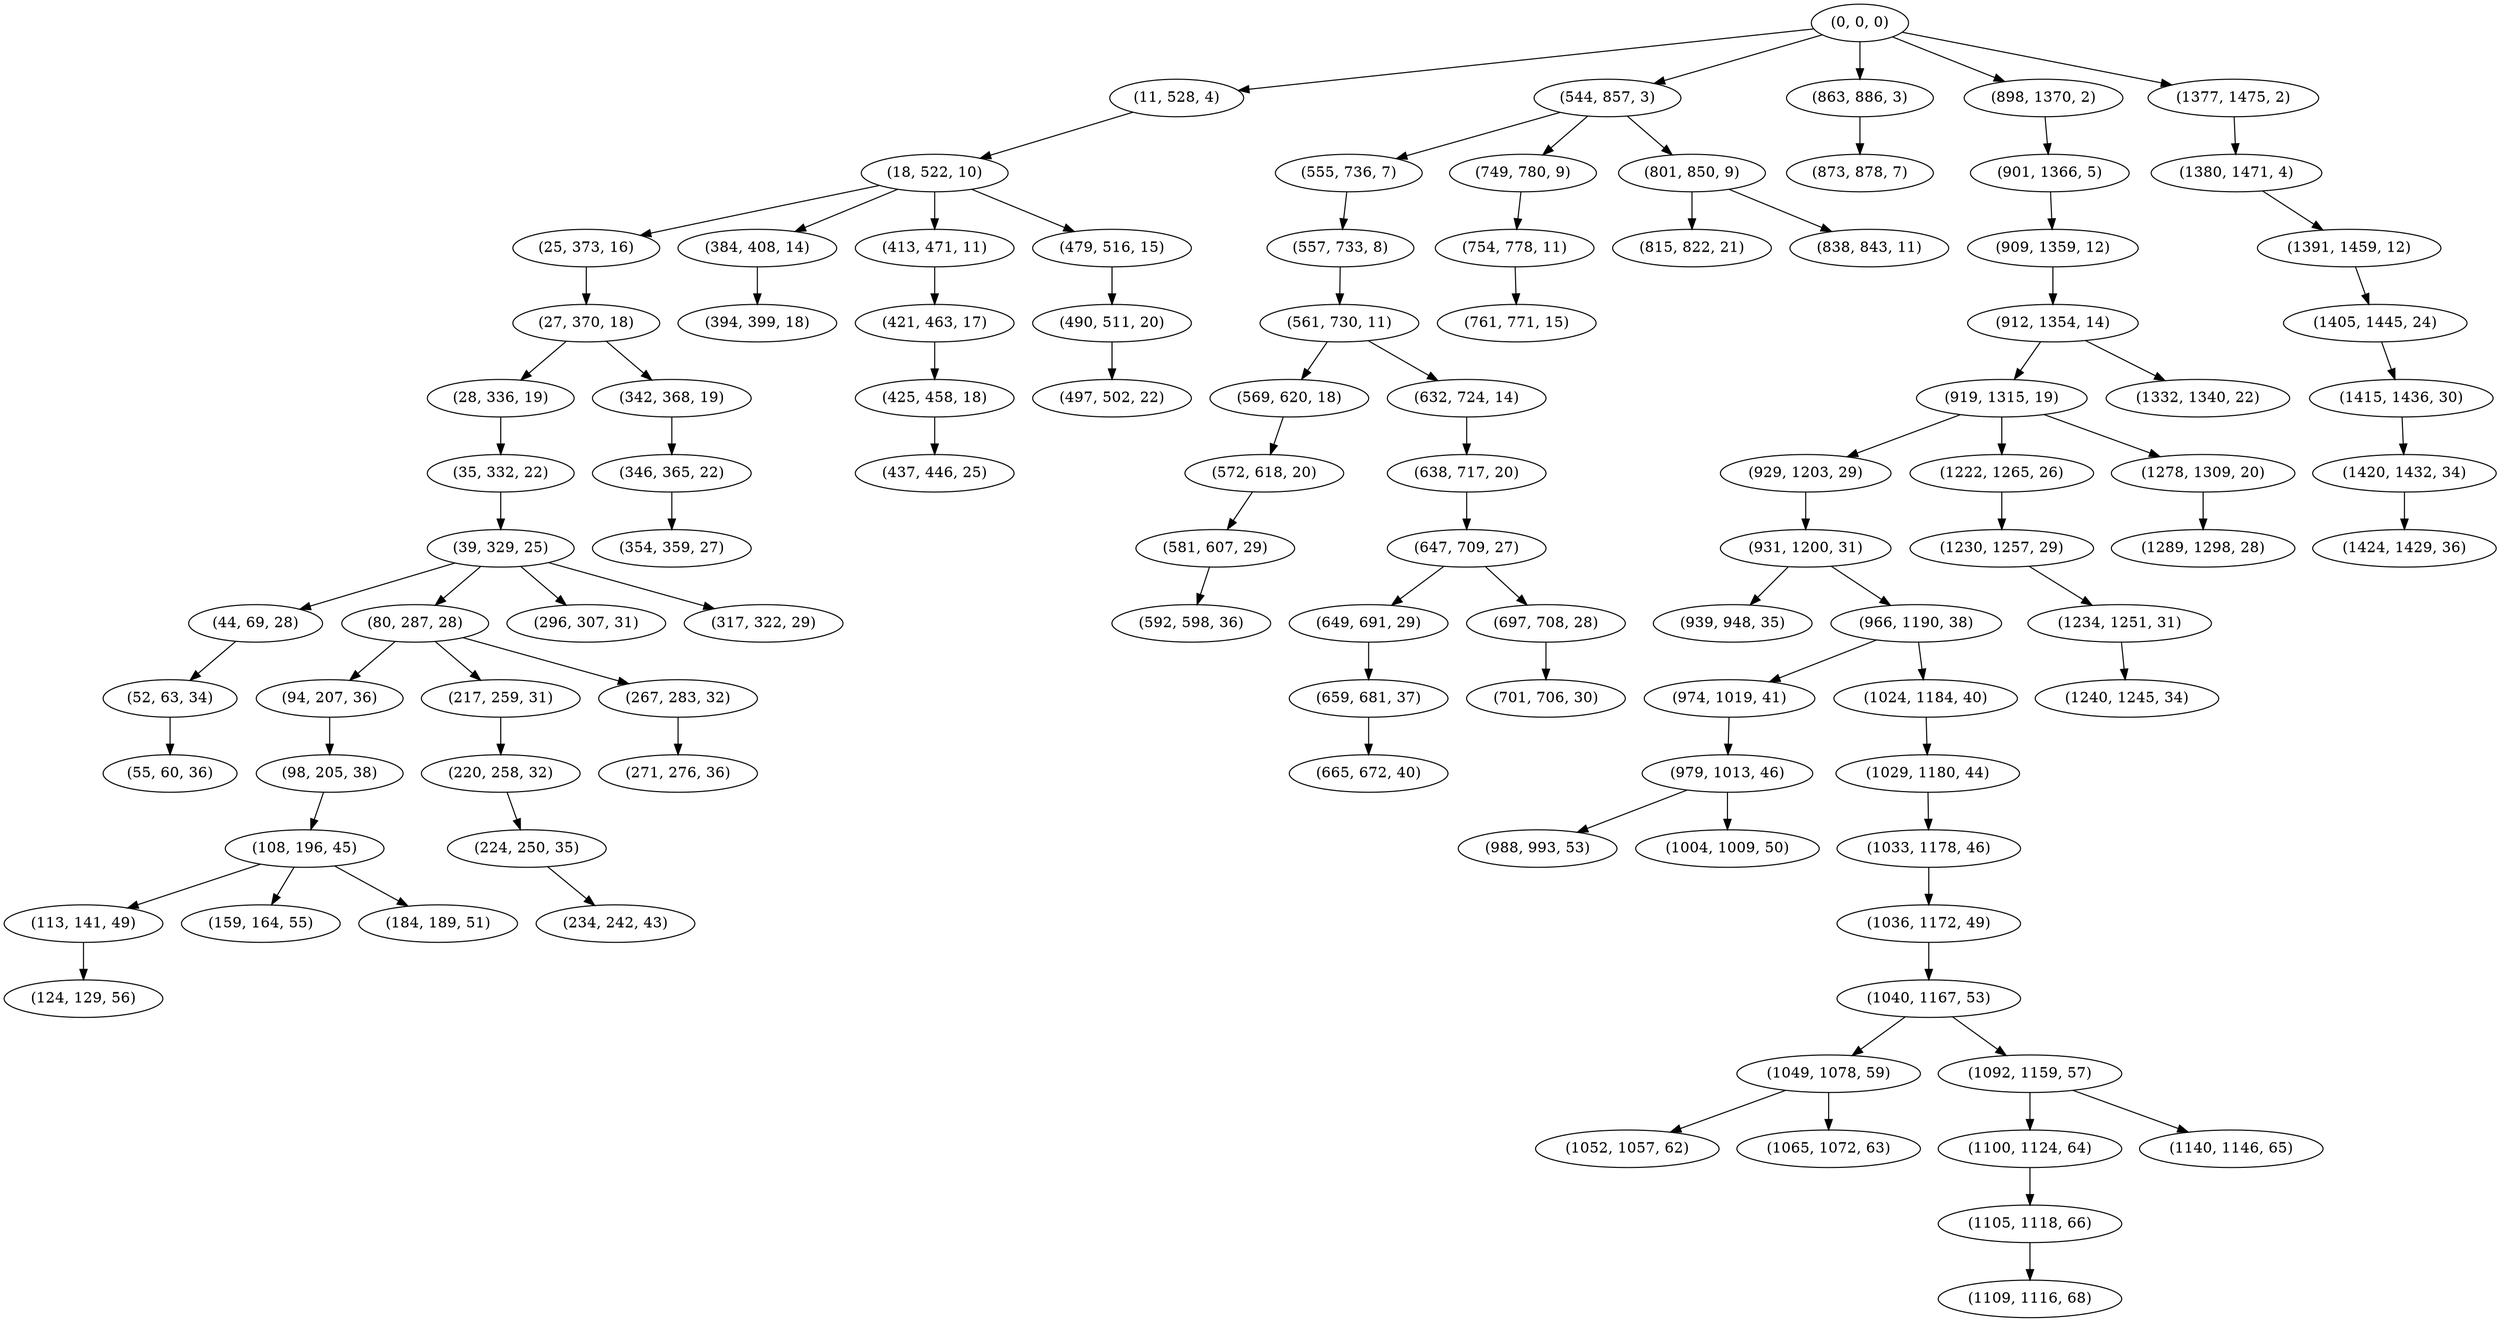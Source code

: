 digraph tree {
    "(0, 0, 0)";
    "(11, 528, 4)";
    "(18, 522, 10)";
    "(25, 373, 16)";
    "(27, 370, 18)";
    "(28, 336, 19)";
    "(35, 332, 22)";
    "(39, 329, 25)";
    "(44, 69, 28)";
    "(52, 63, 34)";
    "(55, 60, 36)";
    "(80, 287, 28)";
    "(94, 207, 36)";
    "(98, 205, 38)";
    "(108, 196, 45)";
    "(113, 141, 49)";
    "(124, 129, 56)";
    "(159, 164, 55)";
    "(184, 189, 51)";
    "(217, 259, 31)";
    "(220, 258, 32)";
    "(224, 250, 35)";
    "(234, 242, 43)";
    "(267, 283, 32)";
    "(271, 276, 36)";
    "(296, 307, 31)";
    "(317, 322, 29)";
    "(342, 368, 19)";
    "(346, 365, 22)";
    "(354, 359, 27)";
    "(384, 408, 14)";
    "(394, 399, 18)";
    "(413, 471, 11)";
    "(421, 463, 17)";
    "(425, 458, 18)";
    "(437, 446, 25)";
    "(479, 516, 15)";
    "(490, 511, 20)";
    "(497, 502, 22)";
    "(544, 857, 3)";
    "(555, 736, 7)";
    "(557, 733, 8)";
    "(561, 730, 11)";
    "(569, 620, 18)";
    "(572, 618, 20)";
    "(581, 607, 29)";
    "(592, 598, 36)";
    "(632, 724, 14)";
    "(638, 717, 20)";
    "(647, 709, 27)";
    "(649, 691, 29)";
    "(659, 681, 37)";
    "(665, 672, 40)";
    "(697, 708, 28)";
    "(701, 706, 30)";
    "(749, 780, 9)";
    "(754, 778, 11)";
    "(761, 771, 15)";
    "(801, 850, 9)";
    "(815, 822, 21)";
    "(838, 843, 11)";
    "(863, 886, 3)";
    "(873, 878, 7)";
    "(898, 1370, 2)";
    "(901, 1366, 5)";
    "(909, 1359, 12)";
    "(912, 1354, 14)";
    "(919, 1315, 19)";
    "(929, 1203, 29)";
    "(931, 1200, 31)";
    "(939, 948, 35)";
    "(966, 1190, 38)";
    "(974, 1019, 41)";
    "(979, 1013, 46)";
    "(988, 993, 53)";
    "(1004, 1009, 50)";
    "(1024, 1184, 40)";
    "(1029, 1180, 44)";
    "(1033, 1178, 46)";
    "(1036, 1172, 49)";
    "(1040, 1167, 53)";
    "(1049, 1078, 59)";
    "(1052, 1057, 62)";
    "(1065, 1072, 63)";
    "(1092, 1159, 57)";
    "(1100, 1124, 64)";
    "(1105, 1118, 66)";
    "(1109, 1116, 68)";
    "(1140, 1146, 65)";
    "(1222, 1265, 26)";
    "(1230, 1257, 29)";
    "(1234, 1251, 31)";
    "(1240, 1245, 34)";
    "(1278, 1309, 20)";
    "(1289, 1298, 28)";
    "(1332, 1340, 22)";
    "(1377, 1475, 2)";
    "(1380, 1471, 4)";
    "(1391, 1459, 12)";
    "(1405, 1445, 24)";
    "(1415, 1436, 30)";
    "(1420, 1432, 34)";
    "(1424, 1429, 36)";
    "(0, 0, 0)" -> "(11, 528, 4)";
    "(0, 0, 0)" -> "(544, 857, 3)";
    "(0, 0, 0)" -> "(863, 886, 3)";
    "(0, 0, 0)" -> "(898, 1370, 2)";
    "(0, 0, 0)" -> "(1377, 1475, 2)";
    "(11, 528, 4)" -> "(18, 522, 10)";
    "(18, 522, 10)" -> "(25, 373, 16)";
    "(18, 522, 10)" -> "(384, 408, 14)";
    "(18, 522, 10)" -> "(413, 471, 11)";
    "(18, 522, 10)" -> "(479, 516, 15)";
    "(25, 373, 16)" -> "(27, 370, 18)";
    "(27, 370, 18)" -> "(28, 336, 19)";
    "(27, 370, 18)" -> "(342, 368, 19)";
    "(28, 336, 19)" -> "(35, 332, 22)";
    "(35, 332, 22)" -> "(39, 329, 25)";
    "(39, 329, 25)" -> "(44, 69, 28)";
    "(39, 329, 25)" -> "(80, 287, 28)";
    "(39, 329, 25)" -> "(296, 307, 31)";
    "(39, 329, 25)" -> "(317, 322, 29)";
    "(44, 69, 28)" -> "(52, 63, 34)";
    "(52, 63, 34)" -> "(55, 60, 36)";
    "(80, 287, 28)" -> "(94, 207, 36)";
    "(80, 287, 28)" -> "(217, 259, 31)";
    "(80, 287, 28)" -> "(267, 283, 32)";
    "(94, 207, 36)" -> "(98, 205, 38)";
    "(98, 205, 38)" -> "(108, 196, 45)";
    "(108, 196, 45)" -> "(113, 141, 49)";
    "(108, 196, 45)" -> "(159, 164, 55)";
    "(108, 196, 45)" -> "(184, 189, 51)";
    "(113, 141, 49)" -> "(124, 129, 56)";
    "(217, 259, 31)" -> "(220, 258, 32)";
    "(220, 258, 32)" -> "(224, 250, 35)";
    "(224, 250, 35)" -> "(234, 242, 43)";
    "(267, 283, 32)" -> "(271, 276, 36)";
    "(342, 368, 19)" -> "(346, 365, 22)";
    "(346, 365, 22)" -> "(354, 359, 27)";
    "(384, 408, 14)" -> "(394, 399, 18)";
    "(413, 471, 11)" -> "(421, 463, 17)";
    "(421, 463, 17)" -> "(425, 458, 18)";
    "(425, 458, 18)" -> "(437, 446, 25)";
    "(479, 516, 15)" -> "(490, 511, 20)";
    "(490, 511, 20)" -> "(497, 502, 22)";
    "(544, 857, 3)" -> "(555, 736, 7)";
    "(544, 857, 3)" -> "(749, 780, 9)";
    "(544, 857, 3)" -> "(801, 850, 9)";
    "(555, 736, 7)" -> "(557, 733, 8)";
    "(557, 733, 8)" -> "(561, 730, 11)";
    "(561, 730, 11)" -> "(569, 620, 18)";
    "(561, 730, 11)" -> "(632, 724, 14)";
    "(569, 620, 18)" -> "(572, 618, 20)";
    "(572, 618, 20)" -> "(581, 607, 29)";
    "(581, 607, 29)" -> "(592, 598, 36)";
    "(632, 724, 14)" -> "(638, 717, 20)";
    "(638, 717, 20)" -> "(647, 709, 27)";
    "(647, 709, 27)" -> "(649, 691, 29)";
    "(647, 709, 27)" -> "(697, 708, 28)";
    "(649, 691, 29)" -> "(659, 681, 37)";
    "(659, 681, 37)" -> "(665, 672, 40)";
    "(697, 708, 28)" -> "(701, 706, 30)";
    "(749, 780, 9)" -> "(754, 778, 11)";
    "(754, 778, 11)" -> "(761, 771, 15)";
    "(801, 850, 9)" -> "(815, 822, 21)";
    "(801, 850, 9)" -> "(838, 843, 11)";
    "(863, 886, 3)" -> "(873, 878, 7)";
    "(898, 1370, 2)" -> "(901, 1366, 5)";
    "(901, 1366, 5)" -> "(909, 1359, 12)";
    "(909, 1359, 12)" -> "(912, 1354, 14)";
    "(912, 1354, 14)" -> "(919, 1315, 19)";
    "(912, 1354, 14)" -> "(1332, 1340, 22)";
    "(919, 1315, 19)" -> "(929, 1203, 29)";
    "(919, 1315, 19)" -> "(1222, 1265, 26)";
    "(919, 1315, 19)" -> "(1278, 1309, 20)";
    "(929, 1203, 29)" -> "(931, 1200, 31)";
    "(931, 1200, 31)" -> "(939, 948, 35)";
    "(931, 1200, 31)" -> "(966, 1190, 38)";
    "(966, 1190, 38)" -> "(974, 1019, 41)";
    "(966, 1190, 38)" -> "(1024, 1184, 40)";
    "(974, 1019, 41)" -> "(979, 1013, 46)";
    "(979, 1013, 46)" -> "(988, 993, 53)";
    "(979, 1013, 46)" -> "(1004, 1009, 50)";
    "(1024, 1184, 40)" -> "(1029, 1180, 44)";
    "(1029, 1180, 44)" -> "(1033, 1178, 46)";
    "(1033, 1178, 46)" -> "(1036, 1172, 49)";
    "(1036, 1172, 49)" -> "(1040, 1167, 53)";
    "(1040, 1167, 53)" -> "(1049, 1078, 59)";
    "(1040, 1167, 53)" -> "(1092, 1159, 57)";
    "(1049, 1078, 59)" -> "(1052, 1057, 62)";
    "(1049, 1078, 59)" -> "(1065, 1072, 63)";
    "(1092, 1159, 57)" -> "(1100, 1124, 64)";
    "(1092, 1159, 57)" -> "(1140, 1146, 65)";
    "(1100, 1124, 64)" -> "(1105, 1118, 66)";
    "(1105, 1118, 66)" -> "(1109, 1116, 68)";
    "(1222, 1265, 26)" -> "(1230, 1257, 29)";
    "(1230, 1257, 29)" -> "(1234, 1251, 31)";
    "(1234, 1251, 31)" -> "(1240, 1245, 34)";
    "(1278, 1309, 20)" -> "(1289, 1298, 28)";
    "(1377, 1475, 2)" -> "(1380, 1471, 4)";
    "(1380, 1471, 4)" -> "(1391, 1459, 12)";
    "(1391, 1459, 12)" -> "(1405, 1445, 24)";
    "(1405, 1445, 24)" -> "(1415, 1436, 30)";
    "(1415, 1436, 30)" -> "(1420, 1432, 34)";
    "(1420, 1432, 34)" -> "(1424, 1429, 36)";
}
